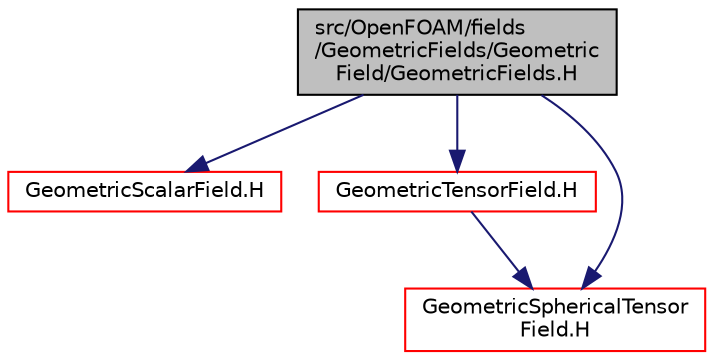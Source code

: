 digraph "src/OpenFOAM/fields/GeometricFields/GeometricField/GeometricFields.H"
{
  bgcolor="transparent";
  edge [fontname="Helvetica",fontsize="10",labelfontname="Helvetica",labelfontsize="10"];
  node [fontname="Helvetica",fontsize="10",shape=record];
  Node1 [label="src/OpenFOAM/fields\l/GeometricFields/Geometric\lField/GeometricFields.H",height=0.2,width=0.4,color="black", fillcolor="grey75", style="filled", fontcolor="black"];
  Node1 -> Node2 [color="midnightblue",fontsize="10",style="solid",fontname="Helvetica"];
  Node2 [label="GeometricScalarField.H",height=0.2,width=0.4,color="red",URL="$a08157.html",tooltip="Scalar specific part of the implementation of GeometricField. "];
  Node1 -> Node3 [color="midnightblue",fontsize="10",style="solid",fontname="Helvetica"];
  Node3 [label="GeometricTensorField.H",height=0.2,width=0.4,color="red",URL="$a08163.html",tooltip="Tensor specific part of the implementation of GeometricField. "];
  Node3 -> Node4 [color="midnightblue",fontsize="10",style="solid",fontname="Helvetica"];
  Node4 [label="GeometricSphericalTensor\lField.H",height=0.2,width=0.4,color="red",URL="$a08159.html",tooltip="SphericalTensor specific part of the implementation of GeometricField. "];
  Node1 -> Node4 [color="midnightblue",fontsize="10",style="solid",fontname="Helvetica"];
}
